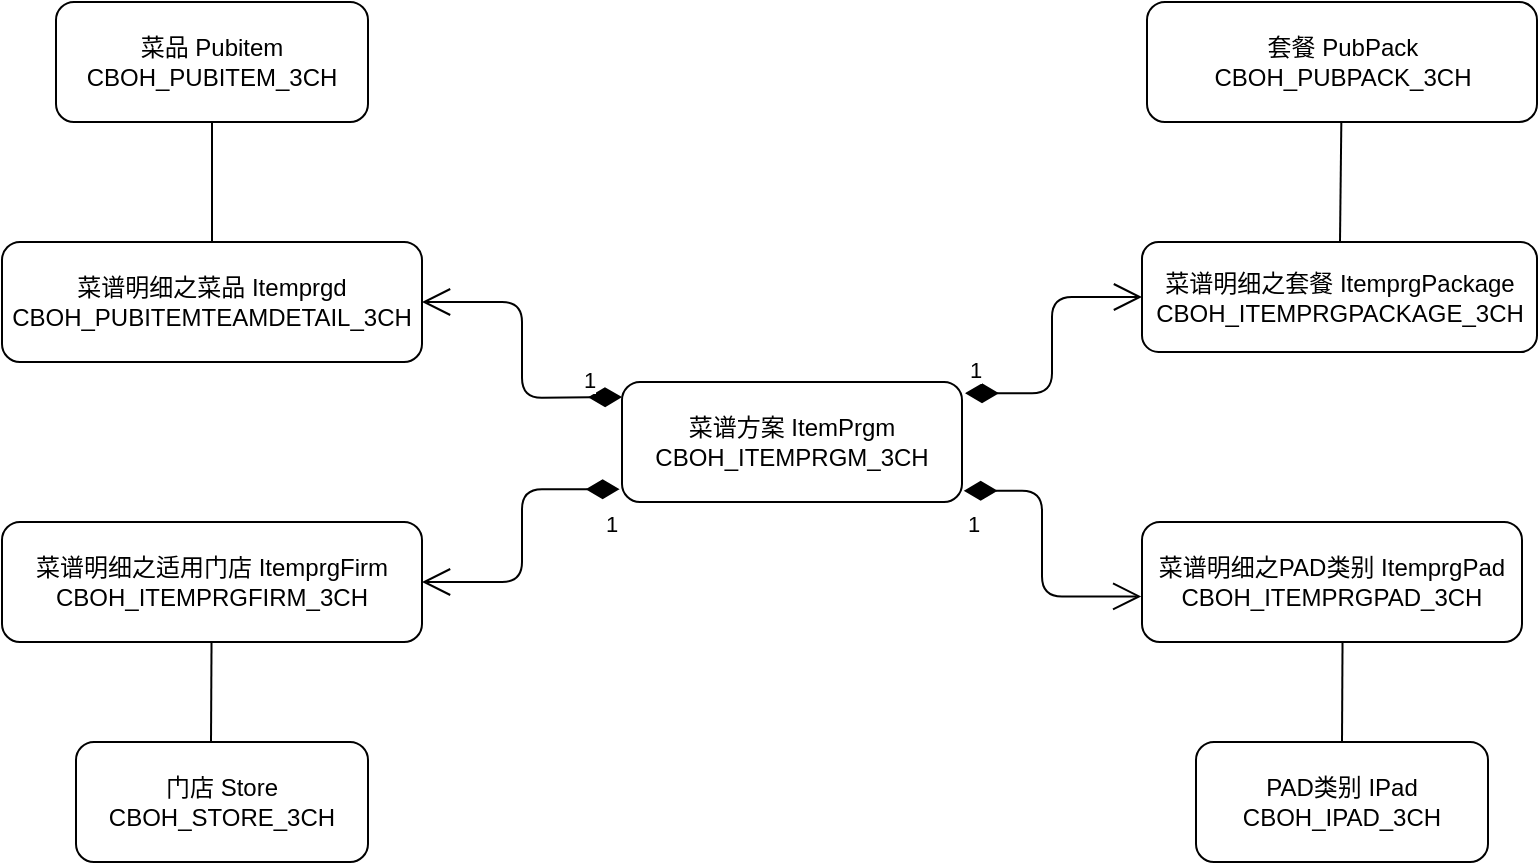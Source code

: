 <mxfile version="12.9.0" type="github">
  <diagram id="YjKeF_FXg8-f9JpqsyVf" name="Page-1">
    <mxGraphModel dx="892" dy="498" grid="1" gridSize="10" guides="1" tooltips="1" connect="1" arrows="1" fold="1" page="1" pageScale="1" pageWidth="827" pageHeight="1169" math="0" shadow="0">
      <root>
        <mxCell id="0" />
        <mxCell id="1" parent="0" />
        <mxCell id="T7OsTbxaAlnbgz34bx-q-1" value="PAD类别 IPad&lt;br&gt;CBOH_IPAD_3CH" style="rounded=1;whiteSpace=wrap;html=1;" parent="1" vertex="1">
          <mxGeometry x="637" y="410" width="146" height="60" as="geometry" />
        </mxCell>
        <mxCell id="T7OsTbxaAlnbgz34bx-q-2" value="菜谱明细之适用门店 ItemprgFirm&lt;br&gt;CBOH_ITEMPRGFIRM_3CH" style="rounded=1;whiteSpace=wrap;html=1;" parent="1" vertex="1">
          <mxGeometry x="40" y="300" width="210" height="60" as="geometry" />
        </mxCell>
        <mxCell id="T7OsTbxaAlnbgz34bx-q-3" value="菜谱明细之PAD类别 ItemprgPad&lt;br&gt;CBOH_ITEMPRGPAD_3CH" style="rounded=1;whiteSpace=wrap;html=1;" parent="1" vertex="1">
          <mxGeometry x="610" y="300" width="190" height="60" as="geometry" />
        </mxCell>
        <mxCell id="T7OsTbxaAlnbgz34bx-q-4" value="菜品 Pubitem&lt;br&gt;CBOH_PUBITEM_3CH" style="rounded=1;whiteSpace=wrap;html=1;" parent="1" vertex="1">
          <mxGeometry x="67" y="40" width="156" height="60" as="geometry" />
        </mxCell>
        <mxCell id="T7OsTbxaAlnbgz34bx-q-6" value="菜谱方案 ItemPrgm&lt;br&gt;CBOH_ITEMPRGM_3CH" style="rounded=1;whiteSpace=wrap;html=1;" parent="1" vertex="1">
          <mxGeometry x="350" y="230" width="170" height="60" as="geometry" />
        </mxCell>
        <mxCell id="T7OsTbxaAlnbgz34bx-q-15" value="菜谱明细之套餐 ItemprgPackage&lt;br&gt;CBOH_ITEMPRGPACKAGE_3CH" style="rounded=1;whiteSpace=wrap;html=1;" parent="1" vertex="1">
          <mxGeometry x="610" y="160" width="197.5" height="55" as="geometry" />
        </mxCell>
        <mxCell id="T7OsTbxaAlnbgz34bx-q-16" value="菜谱明细之菜品 Itemprgd&lt;br&gt;CBOH_PUBITEMTEAMDETAIL_3CH" style="rounded=1;whiteSpace=wrap;html=1;" parent="1" vertex="1">
          <mxGeometry x="40" y="160" width="210" height="60" as="geometry" />
        </mxCell>
        <mxCell id="T7OsTbxaAlnbgz34bx-q-26" value="" style="endArrow=none;html=1;" parent="1" source="T7OsTbxaAlnbgz34bx-q-49" edge="1">
          <mxGeometry width="50" height="50" relative="1" as="geometry">
            <mxPoint x="823" y="260" as="sourcePoint" />
            <mxPoint x="709" y="160" as="targetPoint" />
          </mxGeometry>
        </mxCell>
        <mxCell id="T7OsTbxaAlnbgz34bx-q-48" value="" style="endArrow=none;html=1;" parent="1" edge="1">
          <mxGeometry width="50" height="50" relative="1" as="geometry">
            <mxPoint x="145" y="100" as="sourcePoint" />
            <mxPoint x="145" y="160" as="targetPoint" />
          </mxGeometry>
        </mxCell>
        <mxCell id="T7OsTbxaAlnbgz34bx-q-49" value="套餐 PubPack&lt;br&gt;CBOH_PUBPACK_3CH" style="rounded=1;whiteSpace=wrap;html=1;" parent="1" vertex="1">
          <mxGeometry x="612.5" y="40" width="195" height="60" as="geometry" />
        </mxCell>
        <mxCell id="T7OsTbxaAlnbgz34bx-q-53" value="" style="endArrow=none;html=1;" parent="1" edge="1">
          <mxGeometry width="50" height="50" relative="1" as="geometry">
            <mxPoint x="710.267" y="360" as="sourcePoint" />
            <mxPoint x="710" y="410" as="targetPoint" />
          </mxGeometry>
        </mxCell>
        <mxCell id="T7OsTbxaAlnbgz34bx-q-54" value="门店 Store&lt;br&gt;CBOH_STORE_3CH" style="rounded=1;whiteSpace=wrap;html=1;" parent="1" vertex="1">
          <mxGeometry x="77" y="410" width="146" height="60" as="geometry" />
        </mxCell>
        <mxCell id="T7OsTbxaAlnbgz34bx-q-55" value="" style="endArrow=none;html=1;" parent="1" edge="1">
          <mxGeometry width="50" height="50" relative="1" as="geometry">
            <mxPoint x="144.767" y="360" as="sourcePoint" />
            <mxPoint x="144.5" y="410" as="targetPoint" />
          </mxGeometry>
        </mxCell>
        <mxCell id="5S-3OVf6hgl2hG8z5zkm-1" value="1" style="endArrow=open;html=1;endSize=12;startArrow=diamondThin;startSize=14;startFill=1;edgeStyle=orthogonalEdgeStyle;align=left;verticalAlign=bottom;exitX=-0.007;exitY=0.893;exitDx=0;exitDy=0;exitPerimeter=0;entryX=1;entryY=0.5;entryDx=0;entryDy=0;" edge="1" parent="1" source="T7OsTbxaAlnbgz34bx-q-6" target="T7OsTbxaAlnbgz34bx-q-2">
          <mxGeometry x="0.036" y="40" relative="1" as="geometry">
            <mxPoint x="330" y="290" as="sourcePoint" />
            <mxPoint x="290" y="340" as="targetPoint" />
            <mxPoint as="offset" />
          </mxGeometry>
        </mxCell>
        <mxCell id="5S-3OVf6hgl2hG8z5zkm-2" value="1" style="endArrow=open;html=1;endSize=12;startArrow=diamondThin;startSize=14;startFill=1;edgeStyle=orthogonalEdgeStyle;align=left;verticalAlign=bottom;entryX=-0.002;entryY=0.62;entryDx=0;entryDy=0;entryPerimeter=0;exitX=1.005;exitY=0.907;exitDx=0;exitDy=0;exitPerimeter=0;" edge="1" parent="1" source="T7OsTbxaAlnbgz34bx-q-6" target="T7OsTbxaAlnbgz34bx-q-3">
          <mxGeometry x="-0.085" y="-39" relative="1" as="geometry">
            <mxPoint x="400" y="320" as="sourcePoint" />
            <mxPoint x="490" y="290" as="targetPoint" />
            <Array as="points">
              <mxPoint x="560" y="284" />
              <mxPoint x="560" y="337" />
            </Array>
            <mxPoint as="offset" />
          </mxGeometry>
        </mxCell>
        <mxCell id="5S-3OVf6hgl2hG8z5zkm-4" value="1" style="endArrow=open;html=1;endSize=12;startArrow=diamondThin;startSize=14;startFill=1;edgeStyle=orthogonalEdgeStyle;align=left;verticalAlign=bottom;entryX=1;entryY=0.5;entryDx=0;entryDy=0;" edge="1" parent="1" target="T7OsTbxaAlnbgz34bx-q-16">
          <mxGeometry x="-0.714" relative="1" as="geometry">
            <mxPoint x="350" y="237.5" as="sourcePoint" />
            <mxPoint x="310" y="137.5" as="targetPoint" />
            <mxPoint as="offset" />
          </mxGeometry>
        </mxCell>
        <mxCell id="5S-3OVf6hgl2hG8z5zkm-5" value="1" style="endArrow=open;html=1;endSize=12;startArrow=diamondThin;startSize=14;startFill=1;edgeStyle=orthogonalEdgeStyle;align=left;verticalAlign=bottom;exitX=1.009;exitY=0.093;exitDx=0;exitDy=0;exitPerimeter=0;entryX=0;entryY=0.5;entryDx=0;entryDy=0;" edge="1" parent="1" source="T7OsTbxaAlnbgz34bx-q-6" target="T7OsTbxaAlnbgz34bx-q-15">
          <mxGeometry x="-1" y="3" relative="1" as="geometry">
            <mxPoint x="460" y="180" as="sourcePoint" />
            <mxPoint x="600" y="200" as="targetPoint" />
          </mxGeometry>
        </mxCell>
      </root>
    </mxGraphModel>
  </diagram>
</mxfile>
